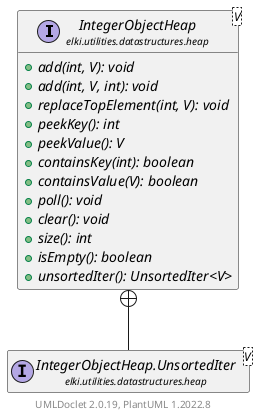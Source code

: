 @startuml
    remove .*\.(Instance|Par|Parameterizer|Factory)$
    set namespaceSeparator none
    hide empty fields
    hide empty methods

    interface "<size:14>IntegerObjectHeap\n<size:10>elki.utilities.datastructures.heap" as elki.utilities.datastructures.heap.IntegerObjectHeap<V> [[IntegerObjectHeap.html]] {
        {abstract} +add(int, V): void
        {abstract} +add(int, V, int): void
        {abstract} +replaceTopElement(int, V): void
        {abstract} +peekKey(): int
        {abstract} +peekValue(): V
        {abstract} +containsKey(int): boolean
        {abstract} +containsValue(V): boolean
        {abstract} +poll(): void
        {abstract} +clear(): void
        {abstract} +size(): int
        {abstract} +isEmpty(): boolean
        {abstract} +unsortedIter(): UnsortedIter<V>
    }
    interface "<size:14>IntegerObjectHeap.UnsortedIter\n<size:10>elki.utilities.datastructures.heap" as elki.utilities.datastructures.heap.IntegerObjectHeap.UnsortedIter<V> [[IntegerObjectHeap.UnsortedIter.html]]

    elki.utilities.datastructures.heap.IntegerObjectHeap +-- elki.utilities.datastructures.heap.IntegerObjectHeap.UnsortedIter

    center footer UMLDoclet 2.0.19, PlantUML 1.2022.8
@enduml
